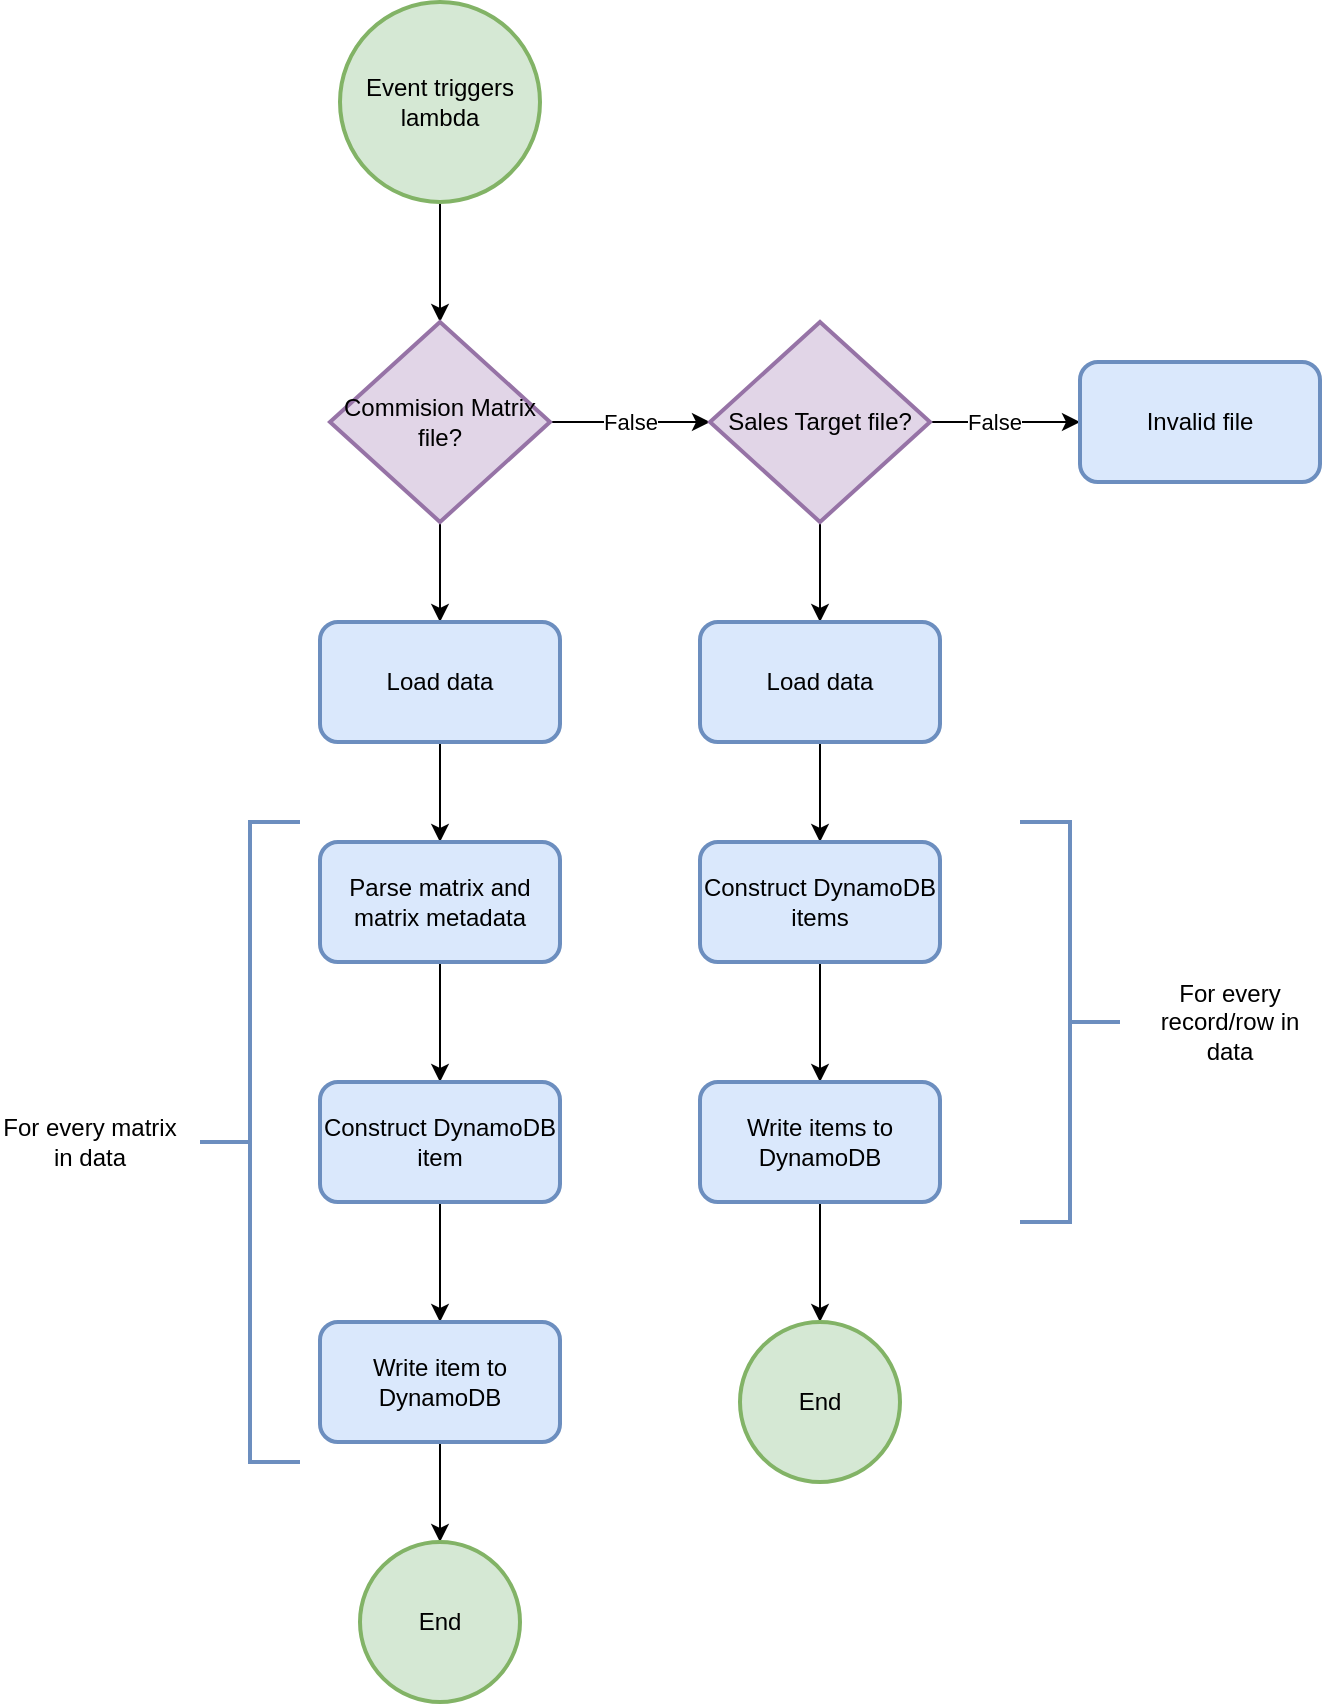 <mxfile version="22.1.7" type="device">
  <diagram id="TziWYEWXEcgfzG4ZPO3e" name="Page-1">
    <mxGraphModel dx="1078" dy="1034" grid="1" gridSize="10" guides="1" tooltips="1" connect="1" arrows="1" fold="1" page="1" pageScale="1" pageWidth="827" pageHeight="1169" math="0" shadow="0">
      <root>
        <mxCell id="0" />
        <mxCell id="1" parent="0" />
        <mxCell id="zwpz-Yyx9_aqASB1aMjd-3" value="" style="edgeStyle=orthogonalEdgeStyle;rounded=0;orthogonalLoop=1;jettySize=auto;html=1;" edge="1" parent="1" source="zwpz-Yyx9_aqASB1aMjd-1" target="zwpz-Yyx9_aqASB1aMjd-2">
          <mxGeometry relative="1" as="geometry" />
        </mxCell>
        <mxCell id="zwpz-Yyx9_aqASB1aMjd-1" value="Event triggers lambda" style="strokeWidth=2;html=1;shape=mxgraph.flowchart.start_2;whiteSpace=wrap;fillColor=#d5e8d4;strokeColor=#82b366;" vertex="1" parent="1">
          <mxGeometry x="360" y="510" width="100" height="100" as="geometry" />
        </mxCell>
        <mxCell id="zwpz-Yyx9_aqASB1aMjd-5" value="False" style="edgeStyle=orthogonalEdgeStyle;rounded=0;orthogonalLoop=1;jettySize=auto;html=1;" edge="1" parent="1" source="zwpz-Yyx9_aqASB1aMjd-2" target="zwpz-Yyx9_aqASB1aMjd-4">
          <mxGeometry relative="1" as="geometry" />
        </mxCell>
        <mxCell id="zwpz-Yyx9_aqASB1aMjd-10" value="" style="edgeStyle=orthogonalEdgeStyle;rounded=0;orthogonalLoop=1;jettySize=auto;html=1;" edge="1" parent="1" source="zwpz-Yyx9_aqASB1aMjd-2" target="zwpz-Yyx9_aqASB1aMjd-9">
          <mxGeometry relative="1" as="geometry" />
        </mxCell>
        <mxCell id="zwpz-Yyx9_aqASB1aMjd-2" value="Commision Matrix file?" style="rhombus;whiteSpace=wrap;html=1;strokeWidth=2;fillColor=#e1d5e7;strokeColor=#9673a6;" vertex="1" parent="1">
          <mxGeometry x="355" y="670" width="110" height="100" as="geometry" />
        </mxCell>
        <mxCell id="zwpz-Yyx9_aqASB1aMjd-7" value="" style="edgeStyle=orthogonalEdgeStyle;rounded=0;orthogonalLoop=1;jettySize=auto;html=1;" edge="1" parent="1" source="zwpz-Yyx9_aqASB1aMjd-4" target="zwpz-Yyx9_aqASB1aMjd-6">
          <mxGeometry relative="1" as="geometry" />
        </mxCell>
        <mxCell id="zwpz-Yyx9_aqASB1aMjd-8" value="False" style="edgeLabel;html=1;align=center;verticalAlign=middle;resizable=0;points=[];" vertex="1" connectable="0" parent="zwpz-Yyx9_aqASB1aMjd-7">
          <mxGeometry x="-0.141" y="-5" relative="1" as="geometry">
            <mxPoint y="-5" as="offset" />
          </mxGeometry>
        </mxCell>
        <mxCell id="zwpz-Yyx9_aqASB1aMjd-12" value="" style="edgeStyle=orthogonalEdgeStyle;rounded=0;orthogonalLoop=1;jettySize=auto;html=1;" edge="1" parent="1" source="zwpz-Yyx9_aqASB1aMjd-4" target="zwpz-Yyx9_aqASB1aMjd-11">
          <mxGeometry relative="1" as="geometry" />
        </mxCell>
        <mxCell id="zwpz-Yyx9_aqASB1aMjd-4" value="Sales Target file?" style="rhombus;whiteSpace=wrap;html=1;strokeWidth=2;fillColor=#e1d5e7;strokeColor=#9673a6;" vertex="1" parent="1">
          <mxGeometry x="545" y="670" width="110" height="100" as="geometry" />
        </mxCell>
        <mxCell id="zwpz-Yyx9_aqASB1aMjd-6" value="Invalid file" style="rounded=1;whiteSpace=wrap;html=1;strokeWidth=2;fillColor=#dae8fc;strokeColor=#6c8ebf;" vertex="1" parent="1">
          <mxGeometry x="730" y="690" width="120" height="60" as="geometry" />
        </mxCell>
        <mxCell id="zwpz-Yyx9_aqASB1aMjd-59" style="edgeStyle=orthogonalEdgeStyle;rounded=0;orthogonalLoop=1;jettySize=auto;html=1;entryX=0.5;entryY=0;entryDx=0;entryDy=0;" edge="1" parent="1" source="zwpz-Yyx9_aqASB1aMjd-9" target="zwpz-Yyx9_aqASB1aMjd-38">
          <mxGeometry relative="1" as="geometry" />
        </mxCell>
        <mxCell id="zwpz-Yyx9_aqASB1aMjd-9" value="Load data" style="rounded=1;whiteSpace=wrap;html=1;strokeWidth=2;fillColor=#dae8fc;strokeColor=#6c8ebf;" vertex="1" parent="1">
          <mxGeometry x="350" y="820" width="120" height="60" as="geometry" />
        </mxCell>
        <mxCell id="zwpz-Yyx9_aqASB1aMjd-49" value="" style="edgeStyle=orthogonalEdgeStyle;rounded=0;orthogonalLoop=1;jettySize=auto;html=1;" edge="1" parent="1" source="zwpz-Yyx9_aqASB1aMjd-11" target="zwpz-Yyx9_aqASB1aMjd-48">
          <mxGeometry relative="1" as="geometry" />
        </mxCell>
        <mxCell id="zwpz-Yyx9_aqASB1aMjd-11" value="Load data" style="rounded=1;whiteSpace=wrap;html=1;fillColor=#dae8fc;strokeColor=#6c8ebf;strokeWidth=2;" vertex="1" parent="1">
          <mxGeometry x="540" y="820" width="120" height="60" as="geometry" />
        </mxCell>
        <mxCell id="zwpz-Yyx9_aqASB1aMjd-32" value="" style="strokeWidth=2;html=1;shape=mxgraph.flowchart.annotation_2;align=left;labelPosition=right;pointerEvents=1;fillColor=#dae8fc;strokeColor=#6c8ebf;" vertex="1" parent="1">
          <mxGeometry x="290" y="920" width="50" height="320" as="geometry" />
        </mxCell>
        <mxCell id="zwpz-Yyx9_aqASB1aMjd-37" value="For every matrix in data" style="text;html=1;strokeColor=none;fillColor=none;align=center;verticalAlign=middle;whiteSpace=wrap;rounded=0;" vertex="1" parent="1">
          <mxGeometry x="190" y="1022.5" width="90" height="115" as="geometry" />
        </mxCell>
        <mxCell id="zwpz-Yyx9_aqASB1aMjd-41" value="" style="edgeStyle=orthogonalEdgeStyle;rounded=0;orthogonalLoop=1;jettySize=auto;html=1;" edge="1" parent="1" source="zwpz-Yyx9_aqASB1aMjd-38" target="zwpz-Yyx9_aqASB1aMjd-40">
          <mxGeometry relative="1" as="geometry" />
        </mxCell>
        <mxCell id="zwpz-Yyx9_aqASB1aMjd-38" value="Parse matrix and matrix metadata" style="whiteSpace=wrap;html=1;fillColor=#dae8fc;strokeColor=#6c8ebf;rounded=1;strokeWidth=2;" vertex="1" parent="1">
          <mxGeometry x="350" y="930" width="120" height="60" as="geometry" />
        </mxCell>
        <mxCell id="zwpz-Yyx9_aqASB1aMjd-45" value="" style="edgeStyle=orthogonalEdgeStyle;rounded=0;orthogonalLoop=1;jettySize=auto;html=1;" edge="1" parent="1" source="zwpz-Yyx9_aqASB1aMjd-40" target="zwpz-Yyx9_aqASB1aMjd-44">
          <mxGeometry relative="1" as="geometry" />
        </mxCell>
        <mxCell id="zwpz-Yyx9_aqASB1aMjd-40" value="Construct DynamoDB item" style="whiteSpace=wrap;html=1;fillColor=#dae8fc;strokeColor=#6c8ebf;rounded=1;strokeWidth=2;" vertex="1" parent="1">
          <mxGeometry x="350" y="1050" width="120" height="60" as="geometry" />
        </mxCell>
        <mxCell id="zwpz-Yyx9_aqASB1aMjd-55" value="" style="edgeStyle=orthogonalEdgeStyle;rounded=0;orthogonalLoop=1;jettySize=auto;html=1;" edge="1" parent="1" source="zwpz-Yyx9_aqASB1aMjd-44" target="zwpz-Yyx9_aqASB1aMjd-54">
          <mxGeometry relative="1" as="geometry" />
        </mxCell>
        <mxCell id="zwpz-Yyx9_aqASB1aMjd-44" value="Write item to DynamoDB" style="whiteSpace=wrap;html=1;fillColor=#dae8fc;strokeColor=#6c8ebf;rounded=1;strokeWidth=2;" vertex="1" parent="1">
          <mxGeometry x="350" y="1170" width="120" height="60" as="geometry" />
        </mxCell>
        <mxCell id="zwpz-Yyx9_aqASB1aMjd-46" value="" style="strokeWidth=2;html=1;shape=mxgraph.flowchart.annotation_2;align=left;labelPosition=right;pointerEvents=1;fillColor=#dae8fc;strokeColor=#6c8ebf;direction=west;" vertex="1" parent="1">
          <mxGeometry x="700" y="920" width="50" height="200" as="geometry" />
        </mxCell>
        <mxCell id="zwpz-Yyx9_aqASB1aMjd-52" value="" style="edgeStyle=orthogonalEdgeStyle;rounded=0;orthogonalLoop=1;jettySize=auto;html=1;" edge="1" parent="1" source="zwpz-Yyx9_aqASB1aMjd-48" target="zwpz-Yyx9_aqASB1aMjd-51">
          <mxGeometry relative="1" as="geometry" />
        </mxCell>
        <mxCell id="zwpz-Yyx9_aqASB1aMjd-58" style="edgeStyle=orthogonalEdgeStyle;rounded=0;orthogonalLoop=1;jettySize=auto;html=1;exitX=0.25;exitY=0;exitDx=0;exitDy=0;" edge="1" parent="1" source="zwpz-Yyx9_aqASB1aMjd-48">
          <mxGeometry relative="1" as="geometry">
            <mxPoint x="560" y="950" as="targetPoint" />
          </mxGeometry>
        </mxCell>
        <mxCell id="zwpz-Yyx9_aqASB1aMjd-48" value="Construct DynamoDB items" style="rounded=1;whiteSpace=wrap;html=1;fillColor=#dae8fc;strokeColor=#6c8ebf;strokeWidth=2;" vertex="1" parent="1">
          <mxGeometry x="540" y="930" width="120" height="60" as="geometry" />
        </mxCell>
        <mxCell id="zwpz-Yyx9_aqASB1aMjd-50" value="For every record/row in data" style="text;html=1;strokeColor=none;fillColor=none;align=center;verticalAlign=middle;whiteSpace=wrap;rounded=0;" vertex="1" parent="1">
          <mxGeometry x="760" y="962.5" width="90" height="115" as="geometry" />
        </mxCell>
        <mxCell id="zwpz-Yyx9_aqASB1aMjd-57" value="" style="edgeStyle=orthogonalEdgeStyle;rounded=0;orthogonalLoop=1;jettySize=auto;html=1;" edge="1" parent="1" source="zwpz-Yyx9_aqASB1aMjd-51" target="zwpz-Yyx9_aqASB1aMjd-56">
          <mxGeometry relative="1" as="geometry" />
        </mxCell>
        <mxCell id="zwpz-Yyx9_aqASB1aMjd-51" value="Write items to DynamoDB" style="whiteSpace=wrap;html=1;fillColor=#dae8fc;strokeColor=#6c8ebf;rounded=1;strokeWidth=2;" vertex="1" parent="1">
          <mxGeometry x="540" y="1050" width="120" height="60" as="geometry" />
        </mxCell>
        <mxCell id="zwpz-Yyx9_aqASB1aMjd-54" value="End" style="ellipse;whiteSpace=wrap;html=1;fillColor=#d5e8d4;strokeColor=#82b366;rounded=1;strokeWidth=2;" vertex="1" parent="1">
          <mxGeometry x="370" y="1280" width="80" height="80" as="geometry" />
        </mxCell>
        <mxCell id="zwpz-Yyx9_aqASB1aMjd-56" value="End" style="ellipse;whiteSpace=wrap;html=1;fillColor=#d5e8d4;strokeColor=#82b366;rounded=1;strokeWidth=2;" vertex="1" parent="1">
          <mxGeometry x="560" y="1170" width="80" height="80" as="geometry" />
        </mxCell>
      </root>
    </mxGraphModel>
  </diagram>
</mxfile>
